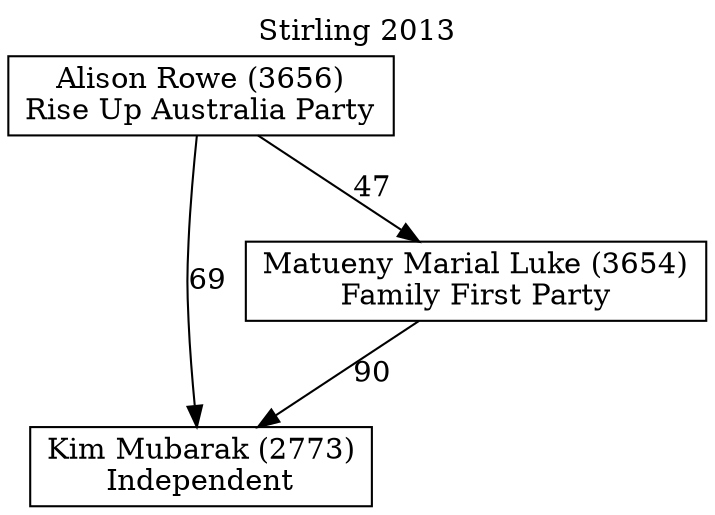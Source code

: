 // House preference flow
digraph "Kim Mubarak (2773)_Stirling_2013" {
	graph [label="Stirling 2013" labelloc=t mclimit=10]
	node [shape=box]
	"Alison Rowe (3656)" [label="Alison Rowe (3656)
Rise Up Australia Party"]
	"Kim Mubarak (2773)" [label="Kim Mubarak (2773)
Independent"]
	"Matueny Marial Luke (3654)" [label="Matueny Marial Luke (3654)
Family First Party"]
	"Alison Rowe (3656)" -> "Kim Mubarak (2773)" [label=69]
	"Alison Rowe (3656)" -> "Matueny Marial Luke (3654)" [label=47]
	"Matueny Marial Luke (3654)" -> "Kim Mubarak (2773)" [label=90]
}
